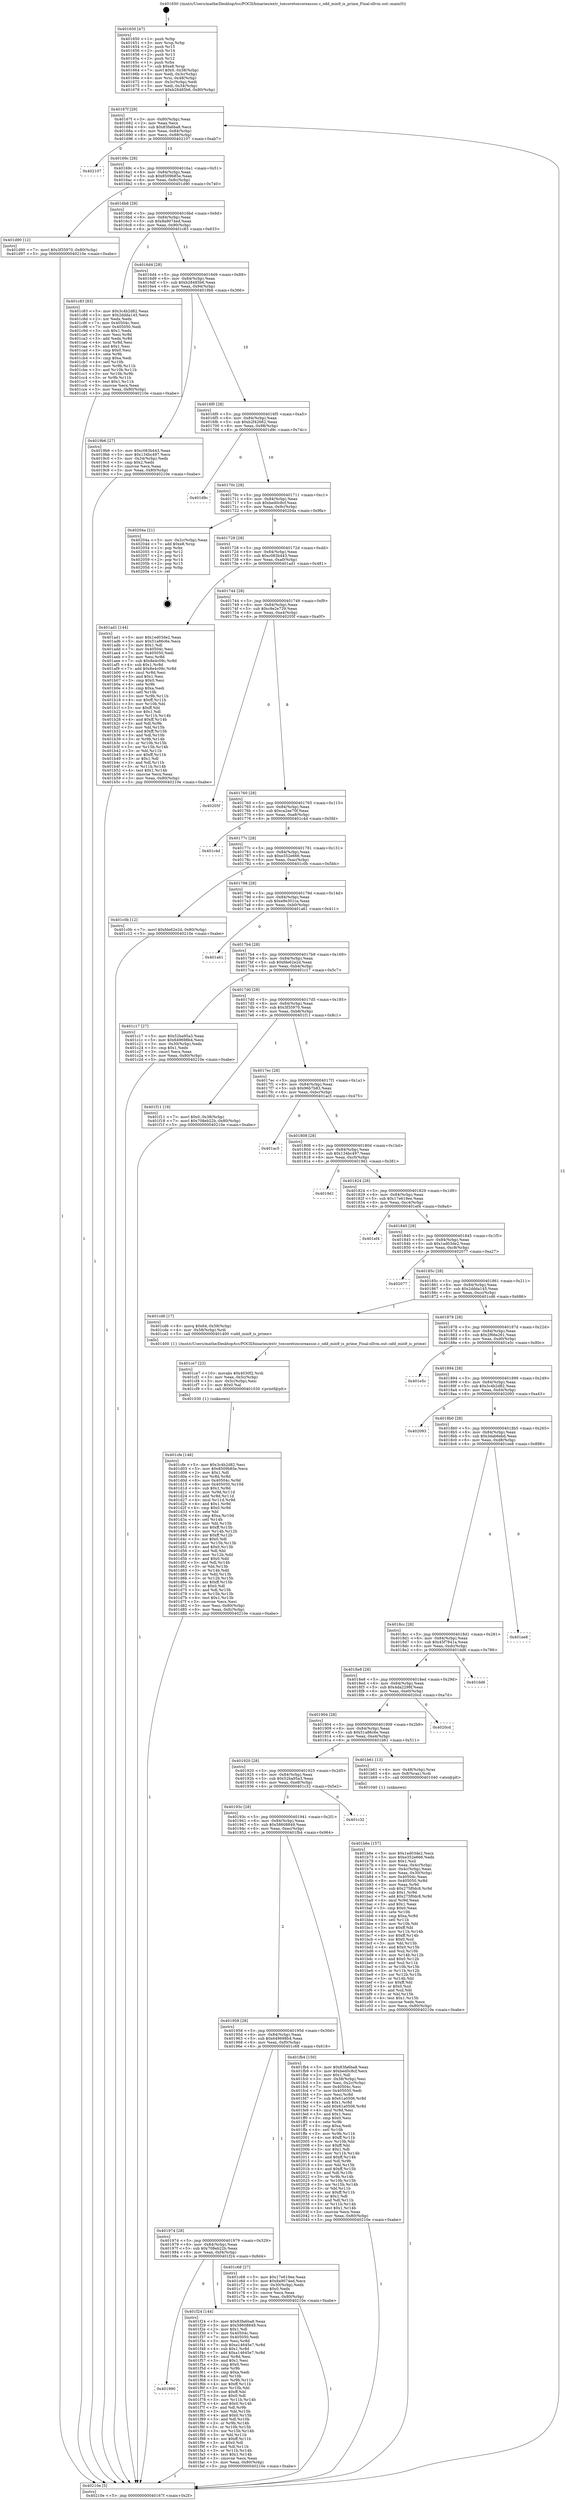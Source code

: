 digraph "0x401650" {
  label = "0x401650 (/mnt/c/Users/mathe/Desktop/tcc/POCII/binaries/extr_toxcoretoxcoreassoc.c_odd_min9_is_prime_Final-ollvm.out::main(0))"
  labelloc = "t"
  node[shape=record]

  Entry [label="",width=0.3,height=0.3,shape=circle,fillcolor=black,style=filled]
  "0x40167f" [label="{
     0x40167f [29]\l
     | [instrs]\l
     &nbsp;&nbsp;0x40167f \<+3\>: mov -0x80(%rbp),%eax\l
     &nbsp;&nbsp;0x401682 \<+2\>: mov %eax,%ecx\l
     &nbsp;&nbsp;0x401684 \<+6\>: sub $0x83fa6ba8,%ecx\l
     &nbsp;&nbsp;0x40168a \<+6\>: mov %eax,-0x84(%rbp)\l
     &nbsp;&nbsp;0x401690 \<+6\>: mov %ecx,-0x88(%rbp)\l
     &nbsp;&nbsp;0x401696 \<+6\>: je 0000000000402107 \<main+0xab7\>\l
  }"]
  "0x402107" [label="{
     0x402107\l
  }", style=dashed]
  "0x40169c" [label="{
     0x40169c [28]\l
     | [instrs]\l
     &nbsp;&nbsp;0x40169c \<+5\>: jmp 00000000004016a1 \<main+0x51\>\l
     &nbsp;&nbsp;0x4016a1 \<+6\>: mov -0x84(%rbp),%eax\l
     &nbsp;&nbsp;0x4016a7 \<+5\>: sub $0x8509b85e,%eax\l
     &nbsp;&nbsp;0x4016ac \<+6\>: mov %eax,-0x8c(%rbp)\l
     &nbsp;&nbsp;0x4016b2 \<+6\>: je 0000000000401d90 \<main+0x740\>\l
  }"]
  Exit [label="",width=0.3,height=0.3,shape=circle,fillcolor=black,style=filled,peripheries=2]
  "0x401d90" [label="{
     0x401d90 [12]\l
     | [instrs]\l
     &nbsp;&nbsp;0x401d90 \<+7\>: movl $0x3f35970,-0x80(%rbp)\l
     &nbsp;&nbsp;0x401d97 \<+5\>: jmp 000000000040210e \<main+0xabe\>\l
  }"]
  "0x4016b8" [label="{
     0x4016b8 [28]\l
     | [instrs]\l
     &nbsp;&nbsp;0x4016b8 \<+5\>: jmp 00000000004016bd \<main+0x6d\>\l
     &nbsp;&nbsp;0x4016bd \<+6\>: mov -0x84(%rbp),%eax\l
     &nbsp;&nbsp;0x4016c3 \<+5\>: sub $0x8a9074ed,%eax\l
     &nbsp;&nbsp;0x4016c8 \<+6\>: mov %eax,-0x90(%rbp)\l
     &nbsp;&nbsp;0x4016ce \<+6\>: je 0000000000401c83 \<main+0x633\>\l
  }"]
  "0x401990" [label="{
     0x401990\l
  }", style=dashed]
  "0x401c83" [label="{
     0x401c83 [83]\l
     | [instrs]\l
     &nbsp;&nbsp;0x401c83 \<+5\>: mov $0x3c4b2d82,%eax\l
     &nbsp;&nbsp;0x401c88 \<+5\>: mov $0x2ddda145,%ecx\l
     &nbsp;&nbsp;0x401c8d \<+2\>: xor %edx,%edx\l
     &nbsp;&nbsp;0x401c8f \<+7\>: mov 0x40504c,%esi\l
     &nbsp;&nbsp;0x401c96 \<+7\>: mov 0x405050,%edi\l
     &nbsp;&nbsp;0x401c9d \<+3\>: sub $0x1,%edx\l
     &nbsp;&nbsp;0x401ca0 \<+3\>: mov %esi,%r8d\l
     &nbsp;&nbsp;0x401ca3 \<+3\>: add %edx,%r8d\l
     &nbsp;&nbsp;0x401ca6 \<+4\>: imul %r8d,%esi\l
     &nbsp;&nbsp;0x401caa \<+3\>: and $0x1,%esi\l
     &nbsp;&nbsp;0x401cad \<+3\>: cmp $0x0,%esi\l
     &nbsp;&nbsp;0x401cb0 \<+4\>: sete %r9b\l
     &nbsp;&nbsp;0x401cb4 \<+3\>: cmp $0xa,%edi\l
     &nbsp;&nbsp;0x401cb7 \<+4\>: setl %r10b\l
     &nbsp;&nbsp;0x401cbb \<+3\>: mov %r9b,%r11b\l
     &nbsp;&nbsp;0x401cbe \<+3\>: and %r10b,%r11b\l
     &nbsp;&nbsp;0x401cc1 \<+3\>: xor %r10b,%r9b\l
     &nbsp;&nbsp;0x401cc4 \<+3\>: or %r9b,%r11b\l
     &nbsp;&nbsp;0x401cc7 \<+4\>: test $0x1,%r11b\l
     &nbsp;&nbsp;0x401ccb \<+3\>: cmovne %ecx,%eax\l
     &nbsp;&nbsp;0x401cce \<+3\>: mov %eax,-0x80(%rbp)\l
     &nbsp;&nbsp;0x401cd1 \<+5\>: jmp 000000000040210e \<main+0xabe\>\l
  }"]
  "0x4016d4" [label="{
     0x4016d4 [28]\l
     | [instrs]\l
     &nbsp;&nbsp;0x4016d4 \<+5\>: jmp 00000000004016d9 \<main+0x89\>\l
     &nbsp;&nbsp;0x4016d9 \<+6\>: mov -0x84(%rbp),%eax\l
     &nbsp;&nbsp;0x4016df \<+5\>: sub $0xb28485b6,%eax\l
     &nbsp;&nbsp;0x4016e4 \<+6\>: mov %eax,-0x94(%rbp)\l
     &nbsp;&nbsp;0x4016ea \<+6\>: je 00000000004019b6 \<main+0x366\>\l
  }"]
  "0x401f24" [label="{
     0x401f24 [144]\l
     | [instrs]\l
     &nbsp;&nbsp;0x401f24 \<+5\>: mov $0x83fa6ba8,%eax\l
     &nbsp;&nbsp;0x401f29 \<+5\>: mov $0x58608849,%ecx\l
     &nbsp;&nbsp;0x401f2e \<+2\>: mov $0x1,%dl\l
     &nbsp;&nbsp;0x401f30 \<+7\>: mov 0x40504c,%esi\l
     &nbsp;&nbsp;0x401f37 \<+7\>: mov 0x405050,%edi\l
     &nbsp;&nbsp;0x401f3e \<+3\>: mov %esi,%r8d\l
     &nbsp;&nbsp;0x401f41 \<+7\>: sub $0xa14645e7,%r8d\l
     &nbsp;&nbsp;0x401f48 \<+4\>: sub $0x1,%r8d\l
     &nbsp;&nbsp;0x401f4c \<+7\>: add $0xa14645e7,%r8d\l
     &nbsp;&nbsp;0x401f53 \<+4\>: imul %r8d,%esi\l
     &nbsp;&nbsp;0x401f57 \<+3\>: and $0x1,%esi\l
     &nbsp;&nbsp;0x401f5a \<+3\>: cmp $0x0,%esi\l
     &nbsp;&nbsp;0x401f5d \<+4\>: sete %r9b\l
     &nbsp;&nbsp;0x401f61 \<+3\>: cmp $0xa,%edi\l
     &nbsp;&nbsp;0x401f64 \<+4\>: setl %r10b\l
     &nbsp;&nbsp;0x401f68 \<+3\>: mov %r9b,%r11b\l
     &nbsp;&nbsp;0x401f6b \<+4\>: xor $0xff,%r11b\l
     &nbsp;&nbsp;0x401f6f \<+3\>: mov %r10b,%bl\l
     &nbsp;&nbsp;0x401f72 \<+3\>: xor $0xff,%bl\l
     &nbsp;&nbsp;0x401f75 \<+3\>: xor $0x0,%dl\l
     &nbsp;&nbsp;0x401f78 \<+3\>: mov %r11b,%r14b\l
     &nbsp;&nbsp;0x401f7b \<+4\>: and $0x0,%r14b\l
     &nbsp;&nbsp;0x401f7f \<+3\>: and %dl,%r9b\l
     &nbsp;&nbsp;0x401f82 \<+3\>: mov %bl,%r15b\l
     &nbsp;&nbsp;0x401f85 \<+4\>: and $0x0,%r15b\l
     &nbsp;&nbsp;0x401f89 \<+3\>: and %dl,%r10b\l
     &nbsp;&nbsp;0x401f8c \<+3\>: or %r9b,%r14b\l
     &nbsp;&nbsp;0x401f8f \<+3\>: or %r10b,%r15b\l
     &nbsp;&nbsp;0x401f92 \<+3\>: xor %r15b,%r14b\l
     &nbsp;&nbsp;0x401f95 \<+3\>: or %bl,%r11b\l
     &nbsp;&nbsp;0x401f98 \<+4\>: xor $0xff,%r11b\l
     &nbsp;&nbsp;0x401f9c \<+3\>: or $0x0,%dl\l
     &nbsp;&nbsp;0x401f9f \<+3\>: and %dl,%r11b\l
     &nbsp;&nbsp;0x401fa2 \<+3\>: or %r11b,%r14b\l
     &nbsp;&nbsp;0x401fa5 \<+4\>: test $0x1,%r14b\l
     &nbsp;&nbsp;0x401fa9 \<+3\>: cmovne %ecx,%eax\l
     &nbsp;&nbsp;0x401fac \<+3\>: mov %eax,-0x80(%rbp)\l
     &nbsp;&nbsp;0x401faf \<+5\>: jmp 000000000040210e \<main+0xabe\>\l
  }"]
  "0x4019b6" [label="{
     0x4019b6 [27]\l
     | [instrs]\l
     &nbsp;&nbsp;0x4019b6 \<+5\>: mov $0xc083b443,%eax\l
     &nbsp;&nbsp;0x4019bb \<+5\>: mov $0x134bc497,%ecx\l
     &nbsp;&nbsp;0x4019c0 \<+3\>: mov -0x34(%rbp),%edx\l
     &nbsp;&nbsp;0x4019c3 \<+3\>: cmp $0x2,%edx\l
     &nbsp;&nbsp;0x4019c6 \<+3\>: cmovne %ecx,%eax\l
     &nbsp;&nbsp;0x4019c9 \<+3\>: mov %eax,-0x80(%rbp)\l
     &nbsp;&nbsp;0x4019cc \<+5\>: jmp 000000000040210e \<main+0xabe\>\l
  }"]
  "0x4016f0" [label="{
     0x4016f0 [28]\l
     | [instrs]\l
     &nbsp;&nbsp;0x4016f0 \<+5\>: jmp 00000000004016f5 \<main+0xa5\>\l
     &nbsp;&nbsp;0x4016f5 \<+6\>: mov -0x84(%rbp),%eax\l
     &nbsp;&nbsp;0x4016fb \<+5\>: sub $0xb2f42662,%eax\l
     &nbsp;&nbsp;0x401700 \<+6\>: mov %eax,-0x98(%rbp)\l
     &nbsp;&nbsp;0x401706 \<+6\>: je 0000000000401d9c \<main+0x74c\>\l
  }"]
  "0x40210e" [label="{
     0x40210e [5]\l
     | [instrs]\l
     &nbsp;&nbsp;0x40210e \<+5\>: jmp 000000000040167f \<main+0x2f\>\l
  }"]
  "0x401650" [label="{
     0x401650 [47]\l
     | [instrs]\l
     &nbsp;&nbsp;0x401650 \<+1\>: push %rbp\l
     &nbsp;&nbsp;0x401651 \<+3\>: mov %rsp,%rbp\l
     &nbsp;&nbsp;0x401654 \<+2\>: push %r15\l
     &nbsp;&nbsp;0x401656 \<+2\>: push %r14\l
     &nbsp;&nbsp;0x401658 \<+2\>: push %r13\l
     &nbsp;&nbsp;0x40165a \<+2\>: push %r12\l
     &nbsp;&nbsp;0x40165c \<+1\>: push %rbx\l
     &nbsp;&nbsp;0x40165d \<+7\>: sub $0xe8,%rsp\l
     &nbsp;&nbsp;0x401664 \<+7\>: movl $0x0,-0x38(%rbp)\l
     &nbsp;&nbsp;0x40166b \<+3\>: mov %edi,-0x3c(%rbp)\l
     &nbsp;&nbsp;0x40166e \<+4\>: mov %rsi,-0x48(%rbp)\l
     &nbsp;&nbsp;0x401672 \<+3\>: mov -0x3c(%rbp),%edi\l
     &nbsp;&nbsp;0x401675 \<+3\>: mov %edi,-0x34(%rbp)\l
     &nbsp;&nbsp;0x401678 \<+7\>: movl $0xb28485b6,-0x80(%rbp)\l
  }"]
  "0x401cfe" [label="{
     0x401cfe [146]\l
     | [instrs]\l
     &nbsp;&nbsp;0x401cfe \<+5\>: mov $0x3c4b2d82,%esi\l
     &nbsp;&nbsp;0x401d03 \<+5\>: mov $0x8509b85e,%ecx\l
     &nbsp;&nbsp;0x401d08 \<+2\>: mov $0x1,%dl\l
     &nbsp;&nbsp;0x401d0a \<+3\>: xor %r8d,%r8d\l
     &nbsp;&nbsp;0x401d0d \<+8\>: mov 0x40504c,%r9d\l
     &nbsp;&nbsp;0x401d15 \<+8\>: mov 0x405050,%r10d\l
     &nbsp;&nbsp;0x401d1d \<+4\>: sub $0x1,%r8d\l
     &nbsp;&nbsp;0x401d21 \<+3\>: mov %r9d,%r11d\l
     &nbsp;&nbsp;0x401d24 \<+3\>: add %r8d,%r11d\l
     &nbsp;&nbsp;0x401d27 \<+4\>: imul %r11d,%r9d\l
     &nbsp;&nbsp;0x401d2b \<+4\>: and $0x1,%r9d\l
     &nbsp;&nbsp;0x401d2f \<+4\>: cmp $0x0,%r9d\l
     &nbsp;&nbsp;0x401d33 \<+3\>: sete %bl\l
     &nbsp;&nbsp;0x401d36 \<+4\>: cmp $0xa,%r10d\l
     &nbsp;&nbsp;0x401d3a \<+4\>: setl %r14b\l
     &nbsp;&nbsp;0x401d3e \<+3\>: mov %bl,%r15b\l
     &nbsp;&nbsp;0x401d41 \<+4\>: xor $0xff,%r15b\l
     &nbsp;&nbsp;0x401d45 \<+3\>: mov %r14b,%r12b\l
     &nbsp;&nbsp;0x401d48 \<+4\>: xor $0xff,%r12b\l
     &nbsp;&nbsp;0x401d4c \<+3\>: xor $0x0,%dl\l
     &nbsp;&nbsp;0x401d4f \<+3\>: mov %r15b,%r13b\l
     &nbsp;&nbsp;0x401d52 \<+4\>: and $0x0,%r13b\l
     &nbsp;&nbsp;0x401d56 \<+2\>: and %dl,%bl\l
     &nbsp;&nbsp;0x401d58 \<+3\>: mov %r12b,%dil\l
     &nbsp;&nbsp;0x401d5b \<+4\>: and $0x0,%dil\l
     &nbsp;&nbsp;0x401d5f \<+3\>: and %dl,%r14b\l
     &nbsp;&nbsp;0x401d62 \<+3\>: or %bl,%r13b\l
     &nbsp;&nbsp;0x401d65 \<+3\>: or %r14b,%dil\l
     &nbsp;&nbsp;0x401d68 \<+3\>: xor %dil,%r13b\l
     &nbsp;&nbsp;0x401d6b \<+3\>: or %r12b,%r15b\l
     &nbsp;&nbsp;0x401d6e \<+4\>: xor $0xff,%r15b\l
     &nbsp;&nbsp;0x401d72 \<+3\>: or $0x0,%dl\l
     &nbsp;&nbsp;0x401d75 \<+3\>: and %dl,%r15b\l
     &nbsp;&nbsp;0x401d78 \<+3\>: or %r15b,%r13b\l
     &nbsp;&nbsp;0x401d7b \<+4\>: test $0x1,%r13b\l
     &nbsp;&nbsp;0x401d7f \<+3\>: cmovne %ecx,%esi\l
     &nbsp;&nbsp;0x401d82 \<+3\>: mov %esi,-0x80(%rbp)\l
     &nbsp;&nbsp;0x401d85 \<+6\>: mov %eax,-0xfc(%rbp)\l
     &nbsp;&nbsp;0x401d8b \<+5\>: jmp 000000000040210e \<main+0xabe\>\l
  }"]
  "0x401d9c" [label="{
     0x401d9c\l
  }", style=dashed]
  "0x40170c" [label="{
     0x40170c [28]\l
     | [instrs]\l
     &nbsp;&nbsp;0x40170c \<+5\>: jmp 0000000000401711 \<main+0xc1\>\l
     &nbsp;&nbsp;0x401711 \<+6\>: mov -0x84(%rbp),%eax\l
     &nbsp;&nbsp;0x401717 \<+5\>: sub $0xbed0c8cf,%eax\l
     &nbsp;&nbsp;0x40171c \<+6\>: mov %eax,-0x9c(%rbp)\l
     &nbsp;&nbsp;0x401722 \<+6\>: je 000000000040204a \<main+0x9fa\>\l
  }"]
  "0x401ce7" [label="{
     0x401ce7 [23]\l
     | [instrs]\l
     &nbsp;&nbsp;0x401ce7 \<+10\>: movabs $0x4030f2,%rdi\l
     &nbsp;&nbsp;0x401cf1 \<+3\>: mov %eax,-0x5c(%rbp)\l
     &nbsp;&nbsp;0x401cf4 \<+3\>: mov -0x5c(%rbp),%esi\l
     &nbsp;&nbsp;0x401cf7 \<+2\>: mov $0x0,%al\l
     &nbsp;&nbsp;0x401cf9 \<+5\>: call 0000000000401030 \<printf@plt\>\l
     | [calls]\l
     &nbsp;&nbsp;0x401030 \{1\} (unknown)\l
  }"]
  "0x40204a" [label="{
     0x40204a [21]\l
     | [instrs]\l
     &nbsp;&nbsp;0x40204a \<+3\>: mov -0x2c(%rbp),%eax\l
     &nbsp;&nbsp;0x40204d \<+7\>: add $0xe8,%rsp\l
     &nbsp;&nbsp;0x402054 \<+1\>: pop %rbx\l
     &nbsp;&nbsp;0x402055 \<+2\>: pop %r12\l
     &nbsp;&nbsp;0x402057 \<+2\>: pop %r13\l
     &nbsp;&nbsp;0x402059 \<+2\>: pop %r14\l
     &nbsp;&nbsp;0x40205b \<+2\>: pop %r15\l
     &nbsp;&nbsp;0x40205d \<+1\>: pop %rbp\l
     &nbsp;&nbsp;0x40205e \<+1\>: ret\l
  }"]
  "0x401728" [label="{
     0x401728 [28]\l
     | [instrs]\l
     &nbsp;&nbsp;0x401728 \<+5\>: jmp 000000000040172d \<main+0xdd\>\l
     &nbsp;&nbsp;0x40172d \<+6\>: mov -0x84(%rbp),%eax\l
     &nbsp;&nbsp;0x401733 \<+5\>: sub $0xc083b443,%eax\l
     &nbsp;&nbsp;0x401738 \<+6\>: mov %eax,-0xa0(%rbp)\l
     &nbsp;&nbsp;0x40173e \<+6\>: je 0000000000401ad1 \<main+0x481\>\l
  }"]
  "0x401974" [label="{
     0x401974 [28]\l
     | [instrs]\l
     &nbsp;&nbsp;0x401974 \<+5\>: jmp 0000000000401979 \<main+0x329\>\l
     &nbsp;&nbsp;0x401979 \<+6\>: mov -0x84(%rbp),%eax\l
     &nbsp;&nbsp;0x40197f \<+5\>: sub $0x708eb22b,%eax\l
     &nbsp;&nbsp;0x401984 \<+6\>: mov %eax,-0xf4(%rbp)\l
     &nbsp;&nbsp;0x40198a \<+6\>: je 0000000000401f24 \<main+0x8d4\>\l
  }"]
  "0x401ad1" [label="{
     0x401ad1 [144]\l
     | [instrs]\l
     &nbsp;&nbsp;0x401ad1 \<+5\>: mov $0x1ed03de2,%eax\l
     &nbsp;&nbsp;0x401ad6 \<+5\>: mov $0x51a86c6e,%ecx\l
     &nbsp;&nbsp;0x401adb \<+2\>: mov $0x1,%dl\l
     &nbsp;&nbsp;0x401add \<+7\>: mov 0x40504c,%esi\l
     &nbsp;&nbsp;0x401ae4 \<+7\>: mov 0x405050,%edi\l
     &nbsp;&nbsp;0x401aeb \<+3\>: mov %esi,%r8d\l
     &nbsp;&nbsp;0x401aee \<+7\>: sub $0x8e4c09c,%r8d\l
     &nbsp;&nbsp;0x401af5 \<+4\>: sub $0x1,%r8d\l
     &nbsp;&nbsp;0x401af9 \<+7\>: add $0x8e4c09c,%r8d\l
     &nbsp;&nbsp;0x401b00 \<+4\>: imul %r8d,%esi\l
     &nbsp;&nbsp;0x401b04 \<+3\>: and $0x1,%esi\l
     &nbsp;&nbsp;0x401b07 \<+3\>: cmp $0x0,%esi\l
     &nbsp;&nbsp;0x401b0a \<+4\>: sete %r9b\l
     &nbsp;&nbsp;0x401b0e \<+3\>: cmp $0xa,%edi\l
     &nbsp;&nbsp;0x401b11 \<+4\>: setl %r10b\l
     &nbsp;&nbsp;0x401b15 \<+3\>: mov %r9b,%r11b\l
     &nbsp;&nbsp;0x401b18 \<+4\>: xor $0xff,%r11b\l
     &nbsp;&nbsp;0x401b1c \<+3\>: mov %r10b,%bl\l
     &nbsp;&nbsp;0x401b1f \<+3\>: xor $0xff,%bl\l
     &nbsp;&nbsp;0x401b22 \<+3\>: xor $0x1,%dl\l
     &nbsp;&nbsp;0x401b25 \<+3\>: mov %r11b,%r14b\l
     &nbsp;&nbsp;0x401b28 \<+4\>: and $0xff,%r14b\l
     &nbsp;&nbsp;0x401b2c \<+3\>: and %dl,%r9b\l
     &nbsp;&nbsp;0x401b2f \<+3\>: mov %bl,%r15b\l
     &nbsp;&nbsp;0x401b32 \<+4\>: and $0xff,%r15b\l
     &nbsp;&nbsp;0x401b36 \<+3\>: and %dl,%r10b\l
     &nbsp;&nbsp;0x401b39 \<+3\>: or %r9b,%r14b\l
     &nbsp;&nbsp;0x401b3c \<+3\>: or %r10b,%r15b\l
     &nbsp;&nbsp;0x401b3f \<+3\>: xor %r15b,%r14b\l
     &nbsp;&nbsp;0x401b42 \<+3\>: or %bl,%r11b\l
     &nbsp;&nbsp;0x401b45 \<+4\>: xor $0xff,%r11b\l
     &nbsp;&nbsp;0x401b49 \<+3\>: or $0x1,%dl\l
     &nbsp;&nbsp;0x401b4c \<+3\>: and %dl,%r11b\l
     &nbsp;&nbsp;0x401b4f \<+3\>: or %r11b,%r14b\l
     &nbsp;&nbsp;0x401b52 \<+4\>: test $0x1,%r14b\l
     &nbsp;&nbsp;0x401b56 \<+3\>: cmovne %ecx,%eax\l
     &nbsp;&nbsp;0x401b59 \<+3\>: mov %eax,-0x80(%rbp)\l
     &nbsp;&nbsp;0x401b5c \<+5\>: jmp 000000000040210e \<main+0xabe\>\l
  }"]
  "0x401744" [label="{
     0x401744 [28]\l
     | [instrs]\l
     &nbsp;&nbsp;0x401744 \<+5\>: jmp 0000000000401749 \<main+0xf9\>\l
     &nbsp;&nbsp;0x401749 \<+6\>: mov -0x84(%rbp),%eax\l
     &nbsp;&nbsp;0x40174f \<+5\>: sub $0xc9e2e729,%eax\l
     &nbsp;&nbsp;0x401754 \<+6\>: mov %eax,-0xa4(%rbp)\l
     &nbsp;&nbsp;0x40175a \<+6\>: je 000000000040205f \<main+0xa0f\>\l
  }"]
  "0x401c68" [label="{
     0x401c68 [27]\l
     | [instrs]\l
     &nbsp;&nbsp;0x401c68 \<+5\>: mov $0x17e619ee,%eax\l
     &nbsp;&nbsp;0x401c6d \<+5\>: mov $0x8a9074ed,%ecx\l
     &nbsp;&nbsp;0x401c72 \<+3\>: mov -0x30(%rbp),%edx\l
     &nbsp;&nbsp;0x401c75 \<+3\>: cmp $0x0,%edx\l
     &nbsp;&nbsp;0x401c78 \<+3\>: cmove %ecx,%eax\l
     &nbsp;&nbsp;0x401c7b \<+3\>: mov %eax,-0x80(%rbp)\l
     &nbsp;&nbsp;0x401c7e \<+5\>: jmp 000000000040210e \<main+0xabe\>\l
  }"]
  "0x40205f" [label="{
     0x40205f\l
  }", style=dashed]
  "0x401760" [label="{
     0x401760 [28]\l
     | [instrs]\l
     &nbsp;&nbsp;0x401760 \<+5\>: jmp 0000000000401765 \<main+0x115\>\l
     &nbsp;&nbsp;0x401765 \<+6\>: mov -0x84(%rbp),%eax\l
     &nbsp;&nbsp;0x40176b \<+5\>: sub $0xca2ee70f,%eax\l
     &nbsp;&nbsp;0x401770 \<+6\>: mov %eax,-0xa8(%rbp)\l
     &nbsp;&nbsp;0x401776 \<+6\>: je 0000000000401c4d \<main+0x5fd\>\l
  }"]
  "0x401958" [label="{
     0x401958 [28]\l
     | [instrs]\l
     &nbsp;&nbsp;0x401958 \<+5\>: jmp 000000000040195d \<main+0x30d\>\l
     &nbsp;&nbsp;0x40195d \<+6\>: mov -0x84(%rbp),%eax\l
     &nbsp;&nbsp;0x401963 \<+5\>: sub $0x649698b4,%eax\l
     &nbsp;&nbsp;0x401968 \<+6\>: mov %eax,-0xf0(%rbp)\l
     &nbsp;&nbsp;0x40196e \<+6\>: je 0000000000401c68 \<main+0x618\>\l
  }"]
  "0x401c4d" [label="{
     0x401c4d\l
  }", style=dashed]
  "0x40177c" [label="{
     0x40177c [28]\l
     | [instrs]\l
     &nbsp;&nbsp;0x40177c \<+5\>: jmp 0000000000401781 \<main+0x131\>\l
     &nbsp;&nbsp;0x401781 \<+6\>: mov -0x84(%rbp),%eax\l
     &nbsp;&nbsp;0x401787 \<+5\>: sub $0xe352e666,%eax\l
     &nbsp;&nbsp;0x40178c \<+6\>: mov %eax,-0xac(%rbp)\l
     &nbsp;&nbsp;0x401792 \<+6\>: je 0000000000401c0b \<main+0x5bb\>\l
  }"]
  "0x401fb4" [label="{
     0x401fb4 [150]\l
     | [instrs]\l
     &nbsp;&nbsp;0x401fb4 \<+5\>: mov $0x83fa6ba8,%eax\l
     &nbsp;&nbsp;0x401fb9 \<+5\>: mov $0xbed0c8cf,%ecx\l
     &nbsp;&nbsp;0x401fbe \<+2\>: mov $0x1,%dl\l
     &nbsp;&nbsp;0x401fc0 \<+3\>: mov -0x38(%rbp),%esi\l
     &nbsp;&nbsp;0x401fc3 \<+3\>: mov %esi,-0x2c(%rbp)\l
     &nbsp;&nbsp;0x401fc6 \<+7\>: mov 0x40504c,%esi\l
     &nbsp;&nbsp;0x401fcd \<+7\>: mov 0x405050,%edi\l
     &nbsp;&nbsp;0x401fd4 \<+3\>: mov %esi,%r8d\l
     &nbsp;&nbsp;0x401fd7 \<+7\>: sub $0x61a0506,%r8d\l
     &nbsp;&nbsp;0x401fde \<+4\>: sub $0x1,%r8d\l
     &nbsp;&nbsp;0x401fe2 \<+7\>: add $0x61a0506,%r8d\l
     &nbsp;&nbsp;0x401fe9 \<+4\>: imul %r8d,%esi\l
     &nbsp;&nbsp;0x401fed \<+3\>: and $0x1,%esi\l
     &nbsp;&nbsp;0x401ff0 \<+3\>: cmp $0x0,%esi\l
     &nbsp;&nbsp;0x401ff3 \<+4\>: sete %r9b\l
     &nbsp;&nbsp;0x401ff7 \<+3\>: cmp $0xa,%edi\l
     &nbsp;&nbsp;0x401ffa \<+4\>: setl %r10b\l
     &nbsp;&nbsp;0x401ffe \<+3\>: mov %r9b,%r11b\l
     &nbsp;&nbsp;0x402001 \<+4\>: xor $0xff,%r11b\l
     &nbsp;&nbsp;0x402005 \<+3\>: mov %r10b,%bl\l
     &nbsp;&nbsp;0x402008 \<+3\>: xor $0xff,%bl\l
     &nbsp;&nbsp;0x40200b \<+3\>: xor $0x1,%dl\l
     &nbsp;&nbsp;0x40200e \<+3\>: mov %r11b,%r14b\l
     &nbsp;&nbsp;0x402011 \<+4\>: and $0xff,%r14b\l
     &nbsp;&nbsp;0x402015 \<+3\>: and %dl,%r9b\l
     &nbsp;&nbsp;0x402018 \<+3\>: mov %bl,%r15b\l
     &nbsp;&nbsp;0x40201b \<+4\>: and $0xff,%r15b\l
     &nbsp;&nbsp;0x40201f \<+3\>: and %dl,%r10b\l
     &nbsp;&nbsp;0x402022 \<+3\>: or %r9b,%r14b\l
     &nbsp;&nbsp;0x402025 \<+3\>: or %r10b,%r15b\l
     &nbsp;&nbsp;0x402028 \<+3\>: xor %r15b,%r14b\l
     &nbsp;&nbsp;0x40202b \<+3\>: or %bl,%r11b\l
     &nbsp;&nbsp;0x40202e \<+4\>: xor $0xff,%r11b\l
     &nbsp;&nbsp;0x402032 \<+3\>: or $0x1,%dl\l
     &nbsp;&nbsp;0x402035 \<+3\>: and %dl,%r11b\l
     &nbsp;&nbsp;0x402038 \<+3\>: or %r11b,%r14b\l
     &nbsp;&nbsp;0x40203b \<+4\>: test $0x1,%r14b\l
     &nbsp;&nbsp;0x40203f \<+3\>: cmovne %ecx,%eax\l
     &nbsp;&nbsp;0x402042 \<+3\>: mov %eax,-0x80(%rbp)\l
     &nbsp;&nbsp;0x402045 \<+5\>: jmp 000000000040210e \<main+0xabe\>\l
  }"]
  "0x401c0b" [label="{
     0x401c0b [12]\l
     | [instrs]\l
     &nbsp;&nbsp;0x401c0b \<+7\>: movl $0xfde62e2d,-0x80(%rbp)\l
     &nbsp;&nbsp;0x401c12 \<+5\>: jmp 000000000040210e \<main+0xabe\>\l
  }"]
  "0x401798" [label="{
     0x401798 [28]\l
     | [instrs]\l
     &nbsp;&nbsp;0x401798 \<+5\>: jmp 000000000040179d \<main+0x14d\>\l
     &nbsp;&nbsp;0x40179d \<+6\>: mov -0x84(%rbp),%eax\l
     &nbsp;&nbsp;0x4017a3 \<+5\>: sub $0xe9e301ca,%eax\l
     &nbsp;&nbsp;0x4017a8 \<+6\>: mov %eax,-0xb0(%rbp)\l
     &nbsp;&nbsp;0x4017ae \<+6\>: je 0000000000401a61 \<main+0x411\>\l
  }"]
  "0x40193c" [label="{
     0x40193c [28]\l
     | [instrs]\l
     &nbsp;&nbsp;0x40193c \<+5\>: jmp 0000000000401941 \<main+0x2f1\>\l
     &nbsp;&nbsp;0x401941 \<+6\>: mov -0x84(%rbp),%eax\l
     &nbsp;&nbsp;0x401947 \<+5\>: sub $0x58608849,%eax\l
     &nbsp;&nbsp;0x40194c \<+6\>: mov %eax,-0xec(%rbp)\l
     &nbsp;&nbsp;0x401952 \<+6\>: je 0000000000401fb4 \<main+0x964\>\l
  }"]
  "0x401a61" [label="{
     0x401a61\l
  }", style=dashed]
  "0x4017b4" [label="{
     0x4017b4 [28]\l
     | [instrs]\l
     &nbsp;&nbsp;0x4017b4 \<+5\>: jmp 00000000004017b9 \<main+0x169\>\l
     &nbsp;&nbsp;0x4017b9 \<+6\>: mov -0x84(%rbp),%eax\l
     &nbsp;&nbsp;0x4017bf \<+5\>: sub $0xfde62e2d,%eax\l
     &nbsp;&nbsp;0x4017c4 \<+6\>: mov %eax,-0xb4(%rbp)\l
     &nbsp;&nbsp;0x4017ca \<+6\>: je 0000000000401c17 \<main+0x5c7\>\l
  }"]
  "0x401c32" [label="{
     0x401c32\l
  }", style=dashed]
  "0x401c17" [label="{
     0x401c17 [27]\l
     | [instrs]\l
     &nbsp;&nbsp;0x401c17 \<+5\>: mov $0x52ba95a3,%eax\l
     &nbsp;&nbsp;0x401c1c \<+5\>: mov $0x649698b4,%ecx\l
     &nbsp;&nbsp;0x401c21 \<+3\>: mov -0x30(%rbp),%edx\l
     &nbsp;&nbsp;0x401c24 \<+3\>: cmp $0x1,%edx\l
     &nbsp;&nbsp;0x401c27 \<+3\>: cmovl %ecx,%eax\l
     &nbsp;&nbsp;0x401c2a \<+3\>: mov %eax,-0x80(%rbp)\l
     &nbsp;&nbsp;0x401c2d \<+5\>: jmp 000000000040210e \<main+0xabe\>\l
  }"]
  "0x4017d0" [label="{
     0x4017d0 [28]\l
     | [instrs]\l
     &nbsp;&nbsp;0x4017d0 \<+5\>: jmp 00000000004017d5 \<main+0x185\>\l
     &nbsp;&nbsp;0x4017d5 \<+6\>: mov -0x84(%rbp),%eax\l
     &nbsp;&nbsp;0x4017db \<+5\>: sub $0x3f35970,%eax\l
     &nbsp;&nbsp;0x4017e0 \<+6\>: mov %eax,-0xb8(%rbp)\l
     &nbsp;&nbsp;0x4017e6 \<+6\>: je 0000000000401f11 \<main+0x8c1\>\l
  }"]
  "0x401b6e" [label="{
     0x401b6e [157]\l
     | [instrs]\l
     &nbsp;&nbsp;0x401b6e \<+5\>: mov $0x1ed03de2,%ecx\l
     &nbsp;&nbsp;0x401b73 \<+5\>: mov $0xe352e666,%edx\l
     &nbsp;&nbsp;0x401b78 \<+3\>: mov $0x1,%sil\l
     &nbsp;&nbsp;0x401b7b \<+3\>: mov %eax,-0x4c(%rbp)\l
     &nbsp;&nbsp;0x401b7e \<+3\>: mov -0x4c(%rbp),%eax\l
     &nbsp;&nbsp;0x401b81 \<+3\>: mov %eax,-0x30(%rbp)\l
     &nbsp;&nbsp;0x401b84 \<+7\>: mov 0x40504c,%eax\l
     &nbsp;&nbsp;0x401b8b \<+8\>: mov 0x405050,%r8d\l
     &nbsp;&nbsp;0x401b93 \<+3\>: mov %eax,%r9d\l
     &nbsp;&nbsp;0x401b96 \<+7\>: sub $0x275f0dc8,%r9d\l
     &nbsp;&nbsp;0x401b9d \<+4\>: sub $0x1,%r9d\l
     &nbsp;&nbsp;0x401ba1 \<+7\>: add $0x275f0dc8,%r9d\l
     &nbsp;&nbsp;0x401ba8 \<+4\>: imul %r9d,%eax\l
     &nbsp;&nbsp;0x401bac \<+3\>: and $0x1,%eax\l
     &nbsp;&nbsp;0x401baf \<+3\>: cmp $0x0,%eax\l
     &nbsp;&nbsp;0x401bb2 \<+4\>: sete %r10b\l
     &nbsp;&nbsp;0x401bb6 \<+4\>: cmp $0xa,%r8d\l
     &nbsp;&nbsp;0x401bba \<+4\>: setl %r11b\l
     &nbsp;&nbsp;0x401bbe \<+3\>: mov %r10b,%bl\l
     &nbsp;&nbsp;0x401bc1 \<+3\>: xor $0xff,%bl\l
     &nbsp;&nbsp;0x401bc4 \<+3\>: mov %r11b,%r14b\l
     &nbsp;&nbsp;0x401bc7 \<+4\>: xor $0xff,%r14b\l
     &nbsp;&nbsp;0x401bcb \<+4\>: xor $0x0,%sil\l
     &nbsp;&nbsp;0x401bcf \<+3\>: mov %bl,%r15b\l
     &nbsp;&nbsp;0x401bd2 \<+4\>: and $0x0,%r15b\l
     &nbsp;&nbsp;0x401bd6 \<+3\>: and %sil,%r10b\l
     &nbsp;&nbsp;0x401bd9 \<+3\>: mov %r14b,%r12b\l
     &nbsp;&nbsp;0x401bdc \<+4\>: and $0x0,%r12b\l
     &nbsp;&nbsp;0x401be0 \<+3\>: and %sil,%r11b\l
     &nbsp;&nbsp;0x401be3 \<+3\>: or %r10b,%r15b\l
     &nbsp;&nbsp;0x401be6 \<+3\>: or %r11b,%r12b\l
     &nbsp;&nbsp;0x401be9 \<+3\>: xor %r12b,%r15b\l
     &nbsp;&nbsp;0x401bec \<+3\>: or %r14b,%bl\l
     &nbsp;&nbsp;0x401bef \<+3\>: xor $0xff,%bl\l
     &nbsp;&nbsp;0x401bf2 \<+4\>: or $0x0,%sil\l
     &nbsp;&nbsp;0x401bf6 \<+3\>: and %sil,%bl\l
     &nbsp;&nbsp;0x401bf9 \<+3\>: or %bl,%r15b\l
     &nbsp;&nbsp;0x401bfc \<+4\>: test $0x1,%r15b\l
     &nbsp;&nbsp;0x401c00 \<+3\>: cmovne %edx,%ecx\l
     &nbsp;&nbsp;0x401c03 \<+3\>: mov %ecx,-0x80(%rbp)\l
     &nbsp;&nbsp;0x401c06 \<+5\>: jmp 000000000040210e \<main+0xabe\>\l
  }"]
  "0x401f11" [label="{
     0x401f11 [19]\l
     | [instrs]\l
     &nbsp;&nbsp;0x401f11 \<+7\>: movl $0x0,-0x38(%rbp)\l
     &nbsp;&nbsp;0x401f18 \<+7\>: movl $0x708eb22b,-0x80(%rbp)\l
     &nbsp;&nbsp;0x401f1f \<+5\>: jmp 000000000040210e \<main+0xabe\>\l
  }"]
  "0x4017ec" [label="{
     0x4017ec [28]\l
     | [instrs]\l
     &nbsp;&nbsp;0x4017ec \<+5\>: jmp 00000000004017f1 \<main+0x1a1\>\l
     &nbsp;&nbsp;0x4017f1 \<+6\>: mov -0x84(%rbp),%eax\l
     &nbsp;&nbsp;0x4017f7 \<+5\>: sub $0x96b7b83,%eax\l
     &nbsp;&nbsp;0x4017fc \<+6\>: mov %eax,-0xbc(%rbp)\l
     &nbsp;&nbsp;0x401802 \<+6\>: je 0000000000401ac5 \<main+0x475\>\l
  }"]
  "0x401920" [label="{
     0x401920 [28]\l
     | [instrs]\l
     &nbsp;&nbsp;0x401920 \<+5\>: jmp 0000000000401925 \<main+0x2d5\>\l
     &nbsp;&nbsp;0x401925 \<+6\>: mov -0x84(%rbp),%eax\l
     &nbsp;&nbsp;0x40192b \<+5\>: sub $0x52ba95a3,%eax\l
     &nbsp;&nbsp;0x401930 \<+6\>: mov %eax,-0xe8(%rbp)\l
     &nbsp;&nbsp;0x401936 \<+6\>: je 0000000000401c32 \<main+0x5e2\>\l
  }"]
  "0x401ac5" [label="{
     0x401ac5\l
  }", style=dashed]
  "0x401808" [label="{
     0x401808 [28]\l
     | [instrs]\l
     &nbsp;&nbsp;0x401808 \<+5\>: jmp 000000000040180d \<main+0x1bd\>\l
     &nbsp;&nbsp;0x40180d \<+6\>: mov -0x84(%rbp),%eax\l
     &nbsp;&nbsp;0x401813 \<+5\>: sub $0x134bc497,%eax\l
     &nbsp;&nbsp;0x401818 \<+6\>: mov %eax,-0xc0(%rbp)\l
     &nbsp;&nbsp;0x40181e \<+6\>: je 00000000004019d1 \<main+0x381\>\l
  }"]
  "0x401b61" [label="{
     0x401b61 [13]\l
     | [instrs]\l
     &nbsp;&nbsp;0x401b61 \<+4\>: mov -0x48(%rbp),%rax\l
     &nbsp;&nbsp;0x401b65 \<+4\>: mov 0x8(%rax),%rdi\l
     &nbsp;&nbsp;0x401b69 \<+5\>: call 0000000000401040 \<atoi@plt\>\l
     | [calls]\l
     &nbsp;&nbsp;0x401040 \{1\} (unknown)\l
  }"]
  "0x4019d1" [label="{
     0x4019d1\l
  }", style=dashed]
  "0x401824" [label="{
     0x401824 [28]\l
     | [instrs]\l
     &nbsp;&nbsp;0x401824 \<+5\>: jmp 0000000000401829 \<main+0x1d9\>\l
     &nbsp;&nbsp;0x401829 \<+6\>: mov -0x84(%rbp),%eax\l
     &nbsp;&nbsp;0x40182f \<+5\>: sub $0x17e619ee,%eax\l
     &nbsp;&nbsp;0x401834 \<+6\>: mov %eax,-0xc4(%rbp)\l
     &nbsp;&nbsp;0x40183a \<+6\>: je 0000000000401ef4 \<main+0x8a4\>\l
  }"]
  "0x401904" [label="{
     0x401904 [28]\l
     | [instrs]\l
     &nbsp;&nbsp;0x401904 \<+5\>: jmp 0000000000401909 \<main+0x2b9\>\l
     &nbsp;&nbsp;0x401909 \<+6\>: mov -0x84(%rbp),%eax\l
     &nbsp;&nbsp;0x40190f \<+5\>: sub $0x51a86c6e,%eax\l
     &nbsp;&nbsp;0x401914 \<+6\>: mov %eax,-0xe4(%rbp)\l
     &nbsp;&nbsp;0x40191a \<+6\>: je 0000000000401b61 \<main+0x511\>\l
  }"]
  "0x401ef4" [label="{
     0x401ef4\l
  }", style=dashed]
  "0x401840" [label="{
     0x401840 [28]\l
     | [instrs]\l
     &nbsp;&nbsp;0x401840 \<+5\>: jmp 0000000000401845 \<main+0x1f5\>\l
     &nbsp;&nbsp;0x401845 \<+6\>: mov -0x84(%rbp),%eax\l
     &nbsp;&nbsp;0x40184b \<+5\>: sub $0x1ed03de2,%eax\l
     &nbsp;&nbsp;0x401850 \<+6\>: mov %eax,-0xc8(%rbp)\l
     &nbsp;&nbsp;0x401856 \<+6\>: je 0000000000402077 \<main+0xa27\>\l
  }"]
  "0x4020cd" [label="{
     0x4020cd\l
  }", style=dashed]
  "0x402077" [label="{
     0x402077\l
  }", style=dashed]
  "0x40185c" [label="{
     0x40185c [28]\l
     | [instrs]\l
     &nbsp;&nbsp;0x40185c \<+5\>: jmp 0000000000401861 \<main+0x211\>\l
     &nbsp;&nbsp;0x401861 \<+6\>: mov -0x84(%rbp),%eax\l
     &nbsp;&nbsp;0x401867 \<+5\>: sub $0x2ddda145,%eax\l
     &nbsp;&nbsp;0x40186c \<+6\>: mov %eax,-0xcc(%rbp)\l
     &nbsp;&nbsp;0x401872 \<+6\>: je 0000000000401cd6 \<main+0x686\>\l
  }"]
  "0x4018e8" [label="{
     0x4018e8 [28]\l
     | [instrs]\l
     &nbsp;&nbsp;0x4018e8 \<+5\>: jmp 00000000004018ed \<main+0x29d\>\l
     &nbsp;&nbsp;0x4018ed \<+6\>: mov -0x84(%rbp),%eax\l
     &nbsp;&nbsp;0x4018f3 \<+5\>: sub $0x4da2298f,%eax\l
     &nbsp;&nbsp;0x4018f8 \<+6\>: mov %eax,-0xe0(%rbp)\l
     &nbsp;&nbsp;0x4018fe \<+6\>: je 00000000004020cd \<main+0xa7d\>\l
  }"]
  "0x401cd6" [label="{
     0x401cd6 [17]\l
     | [instrs]\l
     &nbsp;&nbsp;0x401cd6 \<+8\>: movq $0x64,-0x58(%rbp)\l
     &nbsp;&nbsp;0x401cde \<+4\>: mov -0x58(%rbp),%rdi\l
     &nbsp;&nbsp;0x401ce2 \<+5\>: call 0000000000401400 \<odd_min9_is_prime\>\l
     | [calls]\l
     &nbsp;&nbsp;0x401400 \{1\} (/mnt/c/Users/mathe/Desktop/tcc/POCII/binaries/extr_toxcoretoxcoreassoc.c_odd_min9_is_prime_Final-ollvm.out::odd_min9_is_prime)\l
  }"]
  "0x401878" [label="{
     0x401878 [28]\l
     | [instrs]\l
     &nbsp;&nbsp;0x401878 \<+5\>: jmp 000000000040187d \<main+0x22d\>\l
     &nbsp;&nbsp;0x40187d \<+6\>: mov -0x84(%rbp),%eax\l
     &nbsp;&nbsp;0x401883 \<+5\>: sub $0x2f66e261,%eax\l
     &nbsp;&nbsp;0x401888 \<+6\>: mov %eax,-0xd0(%rbp)\l
     &nbsp;&nbsp;0x40188e \<+6\>: je 0000000000401e5c \<main+0x80c\>\l
  }"]
  "0x401dd6" [label="{
     0x401dd6\l
  }", style=dashed]
  "0x401e5c" [label="{
     0x401e5c\l
  }", style=dashed]
  "0x401894" [label="{
     0x401894 [28]\l
     | [instrs]\l
     &nbsp;&nbsp;0x401894 \<+5\>: jmp 0000000000401899 \<main+0x249\>\l
     &nbsp;&nbsp;0x401899 \<+6\>: mov -0x84(%rbp),%eax\l
     &nbsp;&nbsp;0x40189f \<+5\>: sub $0x3c4b2d82,%eax\l
     &nbsp;&nbsp;0x4018a4 \<+6\>: mov %eax,-0xd4(%rbp)\l
     &nbsp;&nbsp;0x4018aa \<+6\>: je 0000000000402093 \<main+0xa43\>\l
  }"]
  "0x4018cc" [label="{
     0x4018cc [28]\l
     | [instrs]\l
     &nbsp;&nbsp;0x4018cc \<+5\>: jmp 00000000004018d1 \<main+0x281\>\l
     &nbsp;&nbsp;0x4018d1 \<+6\>: mov -0x84(%rbp),%eax\l
     &nbsp;&nbsp;0x4018d7 \<+5\>: sub $0x45f7841a,%eax\l
     &nbsp;&nbsp;0x4018dc \<+6\>: mov %eax,-0xdc(%rbp)\l
     &nbsp;&nbsp;0x4018e2 \<+6\>: je 0000000000401dd6 \<main+0x786\>\l
  }"]
  "0x402093" [label="{
     0x402093\l
  }", style=dashed]
  "0x4018b0" [label="{
     0x4018b0 [28]\l
     | [instrs]\l
     &nbsp;&nbsp;0x4018b0 \<+5\>: jmp 00000000004018b5 \<main+0x265\>\l
     &nbsp;&nbsp;0x4018b5 \<+6\>: mov -0x84(%rbp),%eax\l
     &nbsp;&nbsp;0x4018bb \<+5\>: sub $0x3dab6ebd,%eax\l
     &nbsp;&nbsp;0x4018c0 \<+6\>: mov %eax,-0xd8(%rbp)\l
     &nbsp;&nbsp;0x4018c6 \<+6\>: je 0000000000401ee8 \<main+0x898\>\l
  }"]
  "0x401ee8" [label="{
     0x401ee8\l
  }", style=dashed]
  Entry -> "0x401650" [label=" 1"]
  "0x40167f" -> "0x402107" [label=" 0"]
  "0x40167f" -> "0x40169c" [label=" 13"]
  "0x40204a" -> Exit [label=" 1"]
  "0x40169c" -> "0x401d90" [label=" 1"]
  "0x40169c" -> "0x4016b8" [label=" 12"]
  "0x401fb4" -> "0x40210e" [label=" 1"]
  "0x4016b8" -> "0x401c83" [label=" 1"]
  "0x4016b8" -> "0x4016d4" [label=" 11"]
  "0x401f24" -> "0x40210e" [label=" 1"]
  "0x4016d4" -> "0x4019b6" [label=" 1"]
  "0x4016d4" -> "0x4016f0" [label=" 10"]
  "0x4019b6" -> "0x40210e" [label=" 1"]
  "0x401650" -> "0x40167f" [label=" 1"]
  "0x40210e" -> "0x40167f" [label=" 12"]
  "0x401974" -> "0x401990" [label=" 0"]
  "0x4016f0" -> "0x401d9c" [label=" 0"]
  "0x4016f0" -> "0x40170c" [label=" 10"]
  "0x401974" -> "0x401f24" [label=" 1"]
  "0x40170c" -> "0x40204a" [label=" 1"]
  "0x40170c" -> "0x401728" [label=" 9"]
  "0x401f11" -> "0x40210e" [label=" 1"]
  "0x401728" -> "0x401ad1" [label=" 1"]
  "0x401728" -> "0x401744" [label=" 8"]
  "0x401ad1" -> "0x40210e" [label=" 1"]
  "0x401d90" -> "0x40210e" [label=" 1"]
  "0x401744" -> "0x40205f" [label=" 0"]
  "0x401744" -> "0x401760" [label=" 8"]
  "0x401cfe" -> "0x40210e" [label=" 1"]
  "0x401760" -> "0x401c4d" [label=" 0"]
  "0x401760" -> "0x40177c" [label=" 8"]
  "0x401cd6" -> "0x401ce7" [label=" 1"]
  "0x40177c" -> "0x401c0b" [label=" 1"]
  "0x40177c" -> "0x401798" [label=" 7"]
  "0x401c83" -> "0x40210e" [label=" 1"]
  "0x401798" -> "0x401a61" [label=" 0"]
  "0x401798" -> "0x4017b4" [label=" 7"]
  "0x401958" -> "0x401974" [label=" 1"]
  "0x4017b4" -> "0x401c17" [label=" 1"]
  "0x4017b4" -> "0x4017d0" [label=" 6"]
  "0x401958" -> "0x401c68" [label=" 1"]
  "0x4017d0" -> "0x401f11" [label=" 1"]
  "0x4017d0" -> "0x4017ec" [label=" 5"]
  "0x40193c" -> "0x401958" [label=" 2"]
  "0x4017ec" -> "0x401ac5" [label=" 0"]
  "0x4017ec" -> "0x401808" [label=" 5"]
  "0x40193c" -> "0x401fb4" [label=" 1"]
  "0x401808" -> "0x4019d1" [label=" 0"]
  "0x401808" -> "0x401824" [label=" 5"]
  "0x401c68" -> "0x40210e" [label=" 1"]
  "0x401824" -> "0x401ef4" [label=" 0"]
  "0x401824" -> "0x401840" [label=" 5"]
  "0x401920" -> "0x401c32" [label=" 0"]
  "0x401840" -> "0x402077" [label=" 0"]
  "0x401840" -> "0x40185c" [label=" 5"]
  "0x401ce7" -> "0x401cfe" [label=" 1"]
  "0x40185c" -> "0x401cd6" [label=" 1"]
  "0x40185c" -> "0x401878" [label=" 4"]
  "0x401c0b" -> "0x40210e" [label=" 1"]
  "0x401878" -> "0x401e5c" [label=" 0"]
  "0x401878" -> "0x401894" [label=" 4"]
  "0x401b6e" -> "0x40210e" [label=" 1"]
  "0x401894" -> "0x402093" [label=" 0"]
  "0x401894" -> "0x4018b0" [label=" 4"]
  "0x401904" -> "0x401920" [label=" 3"]
  "0x4018b0" -> "0x401ee8" [label=" 0"]
  "0x4018b0" -> "0x4018cc" [label=" 4"]
  "0x401b61" -> "0x401b6e" [label=" 1"]
  "0x4018cc" -> "0x401dd6" [label=" 0"]
  "0x4018cc" -> "0x4018e8" [label=" 4"]
  "0x401c17" -> "0x40210e" [label=" 1"]
  "0x4018e8" -> "0x4020cd" [label=" 0"]
  "0x4018e8" -> "0x401904" [label=" 4"]
  "0x401920" -> "0x40193c" [label=" 3"]
  "0x401904" -> "0x401b61" [label=" 1"]
}
